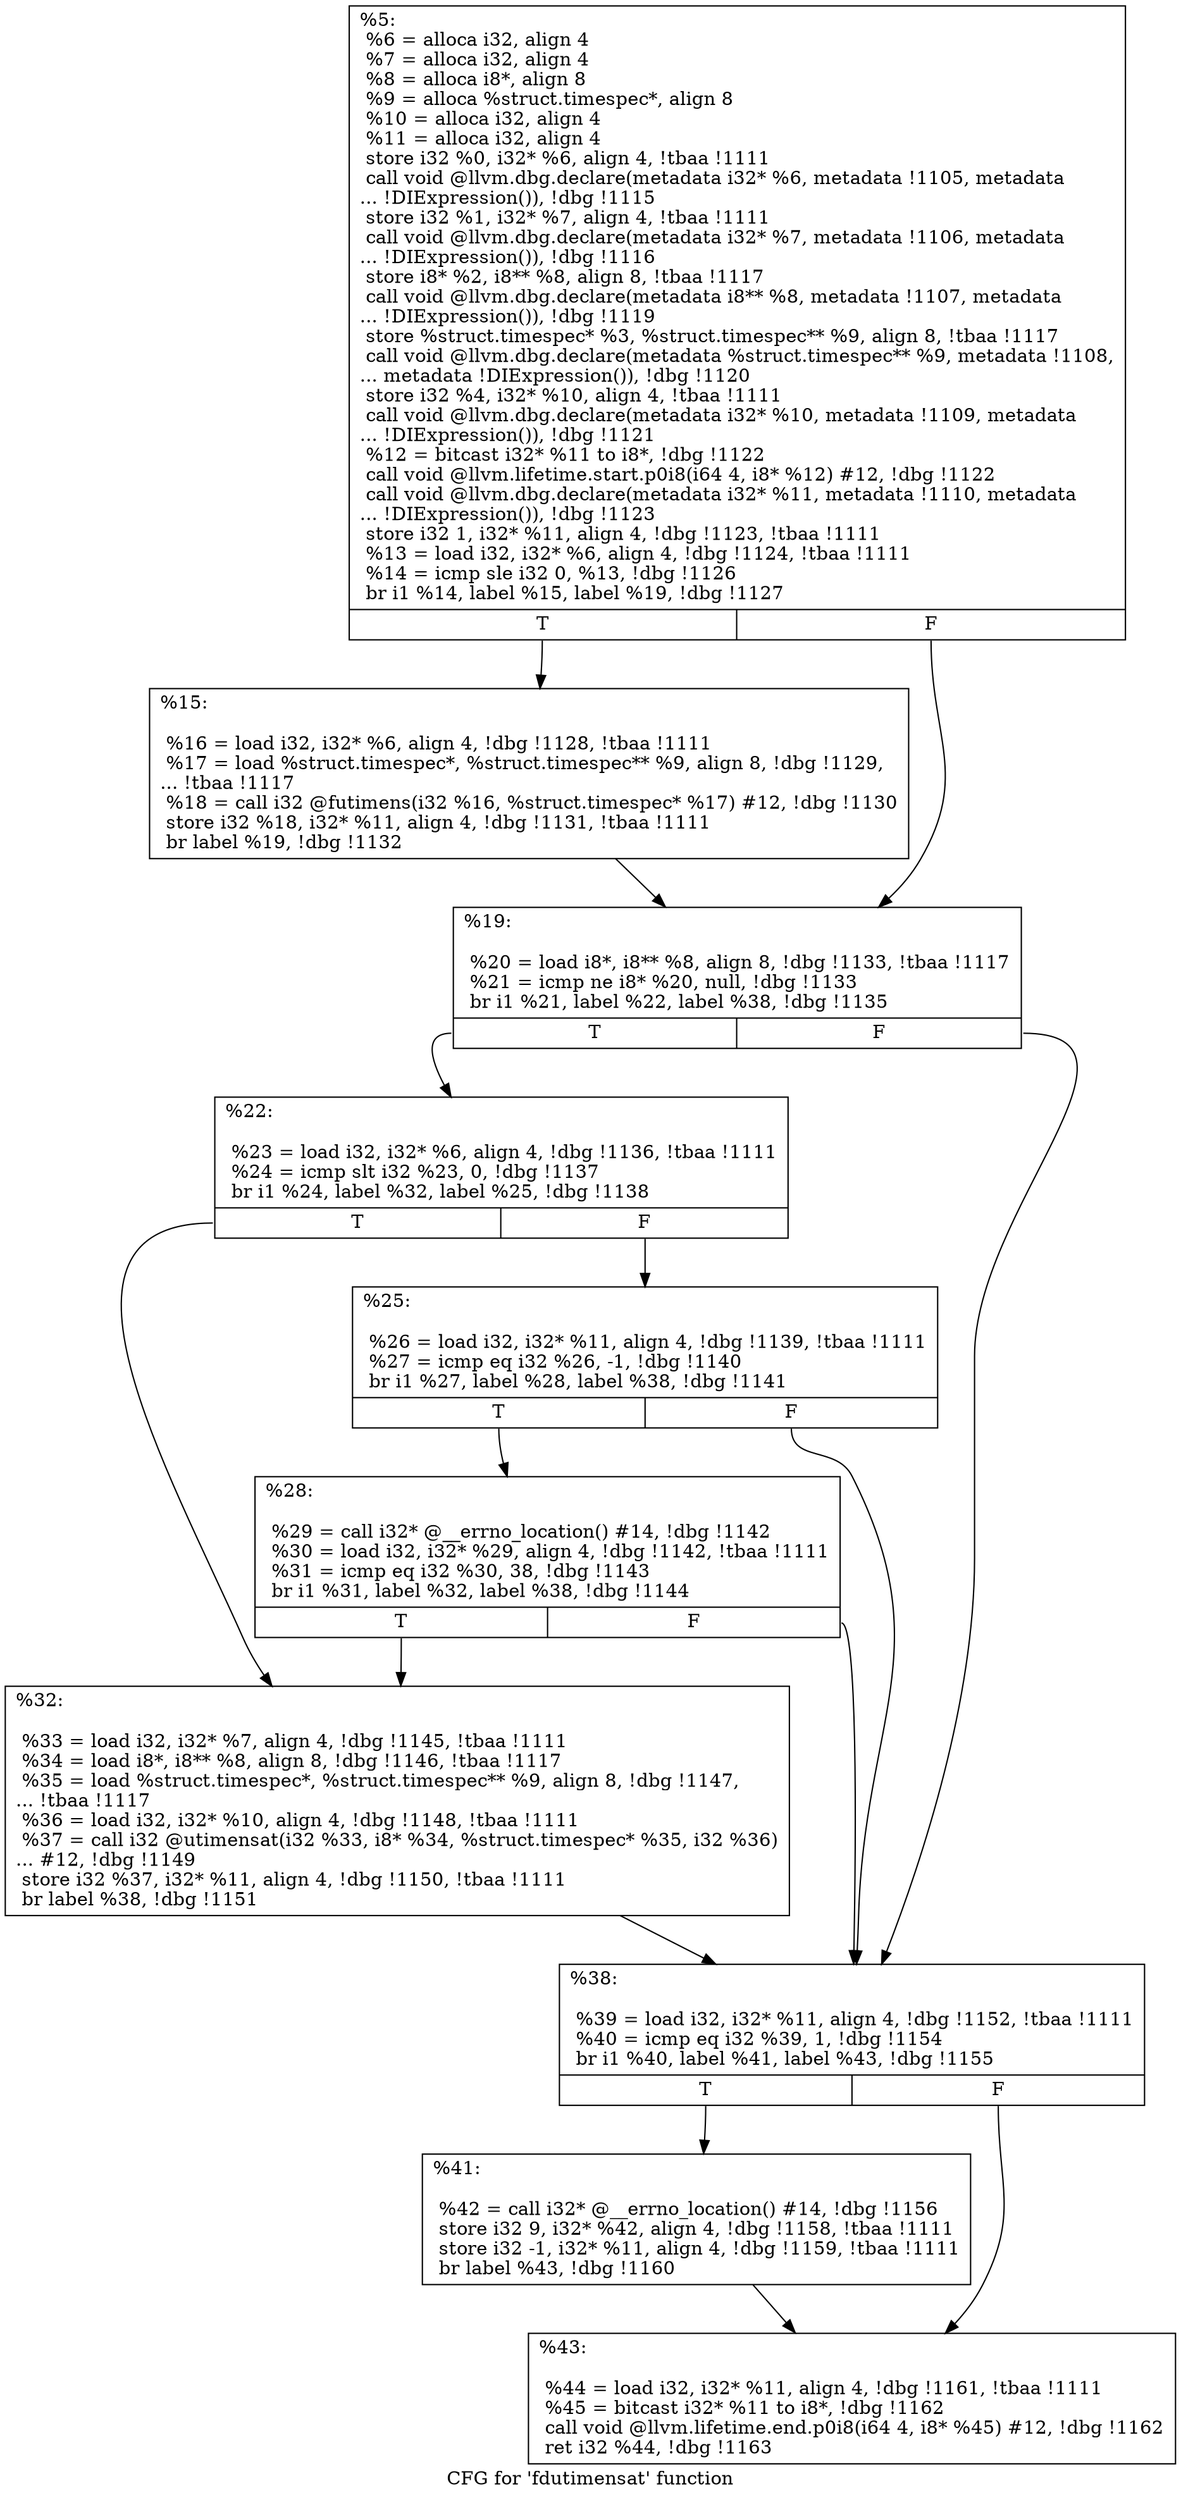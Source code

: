 digraph "CFG for 'fdutimensat' function" {
	label="CFG for 'fdutimensat' function";

	Node0xeccaf0 [shape=record,label="{%5:\l  %6 = alloca i32, align 4\l  %7 = alloca i32, align 4\l  %8 = alloca i8*, align 8\l  %9 = alloca %struct.timespec*, align 8\l  %10 = alloca i32, align 4\l  %11 = alloca i32, align 4\l  store i32 %0, i32* %6, align 4, !tbaa !1111\l  call void @llvm.dbg.declare(metadata i32* %6, metadata !1105, metadata\l... !DIExpression()), !dbg !1115\l  store i32 %1, i32* %7, align 4, !tbaa !1111\l  call void @llvm.dbg.declare(metadata i32* %7, metadata !1106, metadata\l... !DIExpression()), !dbg !1116\l  store i8* %2, i8** %8, align 8, !tbaa !1117\l  call void @llvm.dbg.declare(metadata i8** %8, metadata !1107, metadata\l... !DIExpression()), !dbg !1119\l  store %struct.timespec* %3, %struct.timespec** %9, align 8, !tbaa !1117\l  call void @llvm.dbg.declare(metadata %struct.timespec** %9, metadata !1108,\l... metadata !DIExpression()), !dbg !1120\l  store i32 %4, i32* %10, align 4, !tbaa !1111\l  call void @llvm.dbg.declare(metadata i32* %10, metadata !1109, metadata\l... !DIExpression()), !dbg !1121\l  %12 = bitcast i32* %11 to i8*, !dbg !1122\l  call void @llvm.lifetime.start.p0i8(i64 4, i8* %12) #12, !dbg !1122\l  call void @llvm.dbg.declare(metadata i32* %11, metadata !1110, metadata\l... !DIExpression()), !dbg !1123\l  store i32 1, i32* %11, align 4, !dbg !1123, !tbaa !1111\l  %13 = load i32, i32* %6, align 4, !dbg !1124, !tbaa !1111\l  %14 = icmp sle i32 0, %13, !dbg !1126\l  br i1 %14, label %15, label %19, !dbg !1127\l|{<s0>T|<s1>F}}"];
	Node0xeccaf0:s0 -> Node0xecfdc0;
	Node0xeccaf0:s1 -> Node0xecfe10;
	Node0xecfdc0 [shape=record,label="{%15:\l\l  %16 = load i32, i32* %6, align 4, !dbg !1128, !tbaa !1111\l  %17 = load %struct.timespec*, %struct.timespec** %9, align 8, !dbg !1129,\l... !tbaa !1117\l  %18 = call i32 @futimens(i32 %16, %struct.timespec* %17) #12, !dbg !1130\l  store i32 %18, i32* %11, align 4, !dbg !1131, !tbaa !1111\l  br label %19, !dbg !1132\l}"];
	Node0xecfdc0 -> Node0xecfe10;
	Node0xecfe10 [shape=record,label="{%19:\l\l  %20 = load i8*, i8** %8, align 8, !dbg !1133, !tbaa !1117\l  %21 = icmp ne i8* %20, null, !dbg !1133\l  br i1 %21, label %22, label %38, !dbg !1135\l|{<s0>T|<s1>F}}"];
	Node0xecfe10:s0 -> Node0xecfe60;
	Node0xecfe10:s1 -> Node0xecffa0;
	Node0xecfe60 [shape=record,label="{%22:\l\l  %23 = load i32, i32* %6, align 4, !dbg !1136, !tbaa !1111\l  %24 = icmp slt i32 %23, 0, !dbg !1137\l  br i1 %24, label %32, label %25, !dbg !1138\l|{<s0>T|<s1>F}}"];
	Node0xecfe60:s0 -> Node0xecff50;
	Node0xecfe60:s1 -> Node0xecfeb0;
	Node0xecfeb0 [shape=record,label="{%25:\l\l  %26 = load i32, i32* %11, align 4, !dbg !1139, !tbaa !1111\l  %27 = icmp eq i32 %26, -1, !dbg !1140\l  br i1 %27, label %28, label %38, !dbg !1141\l|{<s0>T|<s1>F}}"];
	Node0xecfeb0:s0 -> Node0xecff00;
	Node0xecfeb0:s1 -> Node0xecffa0;
	Node0xecff00 [shape=record,label="{%28:\l\l  %29 = call i32* @__errno_location() #14, !dbg !1142\l  %30 = load i32, i32* %29, align 4, !dbg !1142, !tbaa !1111\l  %31 = icmp eq i32 %30, 38, !dbg !1143\l  br i1 %31, label %32, label %38, !dbg !1144\l|{<s0>T|<s1>F}}"];
	Node0xecff00:s0 -> Node0xecff50;
	Node0xecff00:s1 -> Node0xecffa0;
	Node0xecff50 [shape=record,label="{%32:\l\l  %33 = load i32, i32* %7, align 4, !dbg !1145, !tbaa !1111\l  %34 = load i8*, i8** %8, align 8, !dbg !1146, !tbaa !1117\l  %35 = load %struct.timespec*, %struct.timespec** %9, align 8, !dbg !1147,\l... !tbaa !1117\l  %36 = load i32, i32* %10, align 4, !dbg !1148, !tbaa !1111\l  %37 = call i32 @utimensat(i32 %33, i8* %34, %struct.timespec* %35, i32 %36)\l... #12, !dbg !1149\l  store i32 %37, i32* %11, align 4, !dbg !1150, !tbaa !1111\l  br label %38, !dbg !1151\l}"];
	Node0xecff50 -> Node0xecffa0;
	Node0xecffa0 [shape=record,label="{%38:\l\l  %39 = load i32, i32* %11, align 4, !dbg !1152, !tbaa !1111\l  %40 = icmp eq i32 %39, 1, !dbg !1154\l  br i1 %40, label %41, label %43, !dbg !1155\l|{<s0>T|<s1>F}}"];
	Node0xecffa0:s0 -> Node0xecfff0;
	Node0xecffa0:s1 -> Node0xed0040;
	Node0xecfff0 [shape=record,label="{%41:\l\l  %42 = call i32* @__errno_location() #14, !dbg !1156\l  store i32 9, i32* %42, align 4, !dbg !1158, !tbaa !1111\l  store i32 -1, i32* %11, align 4, !dbg !1159, !tbaa !1111\l  br label %43, !dbg !1160\l}"];
	Node0xecfff0 -> Node0xed0040;
	Node0xed0040 [shape=record,label="{%43:\l\l  %44 = load i32, i32* %11, align 4, !dbg !1161, !tbaa !1111\l  %45 = bitcast i32* %11 to i8*, !dbg !1162\l  call void @llvm.lifetime.end.p0i8(i64 4, i8* %45) #12, !dbg !1162\l  ret i32 %44, !dbg !1163\l}"];
}
